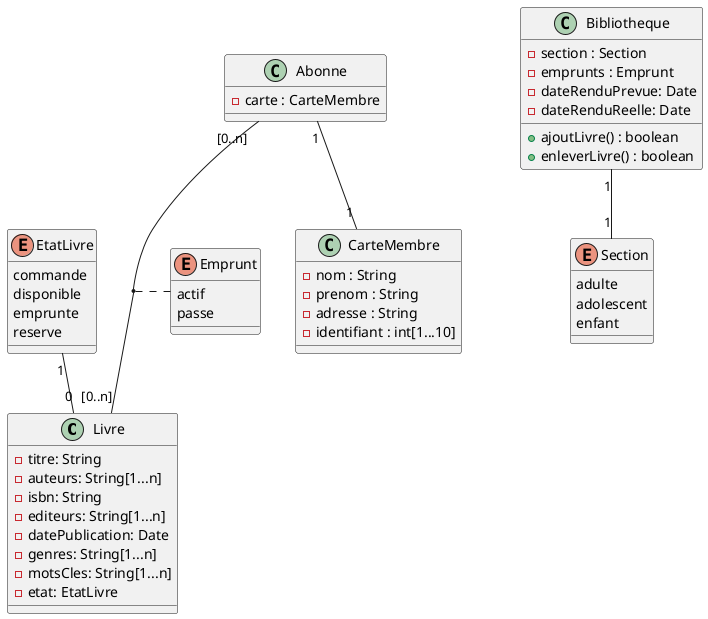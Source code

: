 @startuml
class Livre {
      - titre: String
      - auteurs: String[1...n]
      - isbn: String
      - editeurs: String[1...n]
      - datePublication: Date
      - genres: String[1...n]
      - motsCles: String[1...n]
      - etat: EtatLivre
}

enum EtatLivre {
      commande
      disponible
      emprunte
      reserve
}

enum Section {
      adulte
      adolescent
      enfant
}

enum Emprunt {
      actif
      passe
}

class CarteMembre {
   - nom : String
   - prenom : String
   - adresse : String
   - identifiant : int[1...10]
}

class Abonne {
    - carte : CarteMembre
}


class Bibliotheque {
    - section : Section
    - emprunts : Emprunt
    - dateRenduPrevue: Date
    - dateRenduReelle: Date

    + ajoutLivre() : boolean
    + enleverLivre() : boolean
}


EtatLivre "1" -- "0" Livre

Abonne "[0..n]" -- "[0..n]" Livre
(Livre,Abonne) . Emprunt

Abonne "1" -- "1" CarteMembre
Bibliotheque "1" -- "1" Section

@enduml

